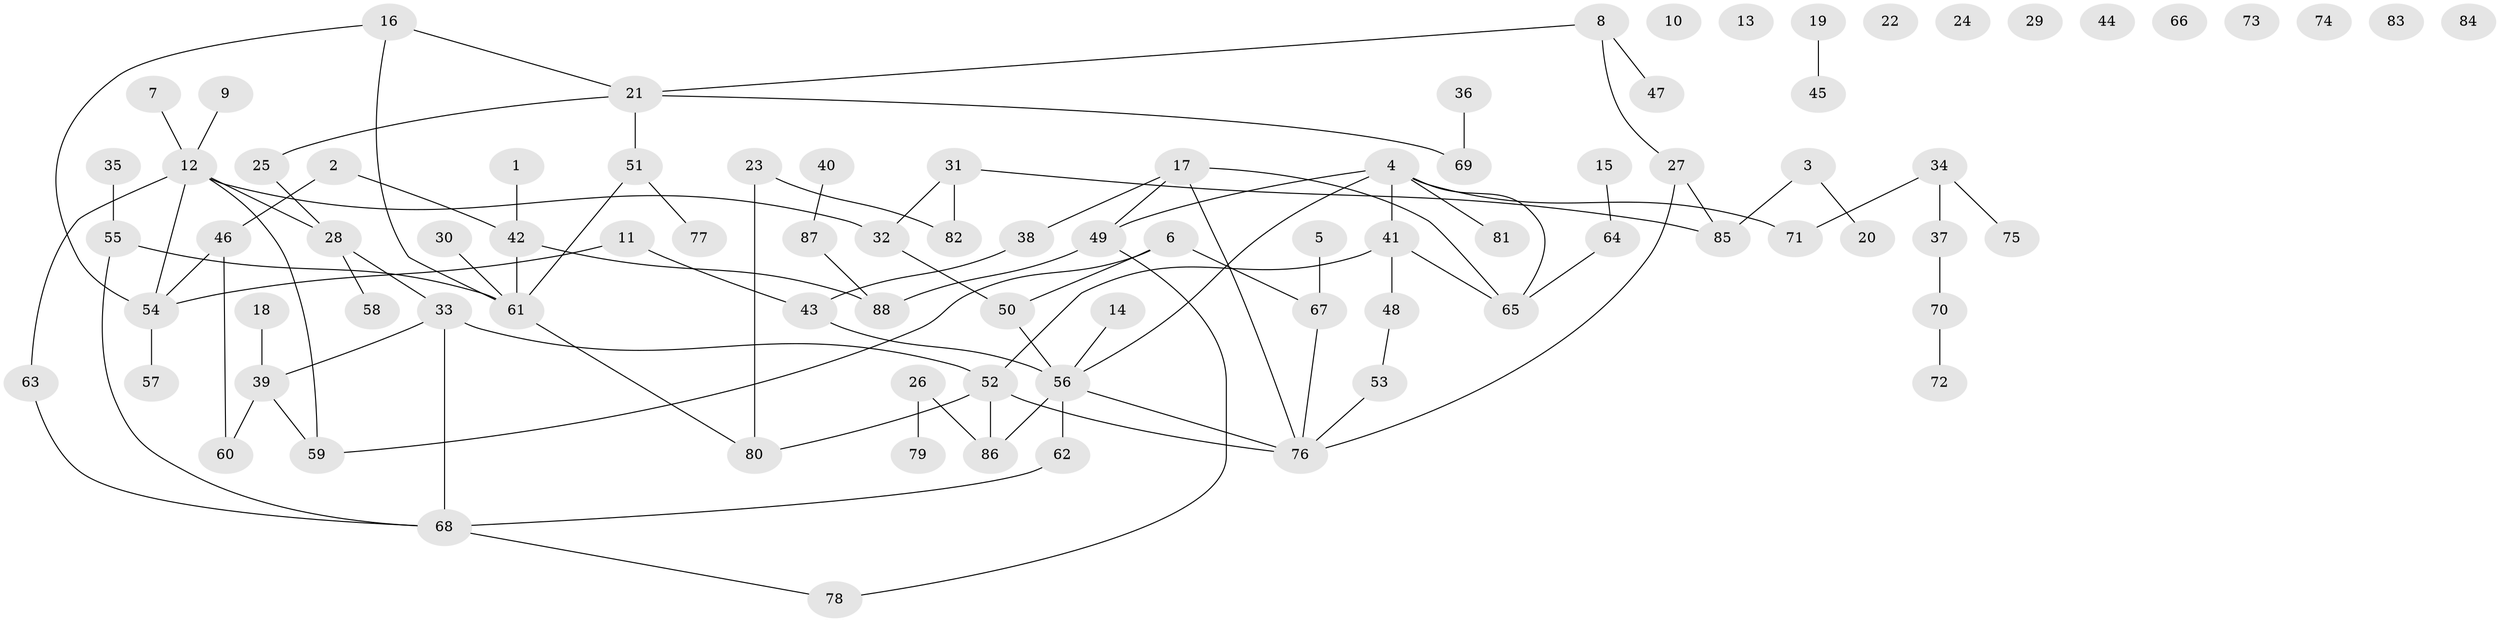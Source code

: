 // coarse degree distribution, {1: 0.25, 5: 0.045454545454545456, 2: 0.20454545454545456, 8: 0.022727272727272728, 4: 0.022727272727272728, 6: 0.022727272727272728, 10: 0.022727272727272728, 0: 0.25, 11: 0.022727272727272728, 3: 0.09090909090909091, 7: 0.022727272727272728, 9: 0.022727272727272728}
// Generated by graph-tools (version 1.1) at 2025/16/03/04/25 18:16:40]
// undirected, 88 vertices, 100 edges
graph export_dot {
graph [start="1"]
  node [color=gray90,style=filled];
  1;
  2;
  3;
  4;
  5;
  6;
  7;
  8;
  9;
  10;
  11;
  12;
  13;
  14;
  15;
  16;
  17;
  18;
  19;
  20;
  21;
  22;
  23;
  24;
  25;
  26;
  27;
  28;
  29;
  30;
  31;
  32;
  33;
  34;
  35;
  36;
  37;
  38;
  39;
  40;
  41;
  42;
  43;
  44;
  45;
  46;
  47;
  48;
  49;
  50;
  51;
  52;
  53;
  54;
  55;
  56;
  57;
  58;
  59;
  60;
  61;
  62;
  63;
  64;
  65;
  66;
  67;
  68;
  69;
  70;
  71;
  72;
  73;
  74;
  75;
  76;
  77;
  78;
  79;
  80;
  81;
  82;
  83;
  84;
  85;
  86;
  87;
  88;
  1 -- 42;
  2 -- 42;
  2 -- 46;
  3 -- 20;
  3 -- 85;
  4 -- 41;
  4 -- 49;
  4 -- 56;
  4 -- 65;
  4 -- 71;
  4 -- 81;
  5 -- 67;
  6 -- 50;
  6 -- 59;
  6 -- 67;
  7 -- 12;
  8 -- 21;
  8 -- 27;
  8 -- 47;
  9 -- 12;
  11 -- 43;
  11 -- 54;
  12 -- 28;
  12 -- 32;
  12 -- 54;
  12 -- 59;
  12 -- 63;
  14 -- 56;
  15 -- 64;
  16 -- 21;
  16 -- 54;
  16 -- 61;
  17 -- 38;
  17 -- 49;
  17 -- 65;
  17 -- 76;
  18 -- 39;
  19 -- 45;
  21 -- 25;
  21 -- 51;
  21 -- 69;
  23 -- 80;
  23 -- 82;
  25 -- 28;
  26 -- 79;
  26 -- 86;
  27 -- 76;
  27 -- 85;
  28 -- 33;
  28 -- 58;
  30 -- 61;
  31 -- 32;
  31 -- 82;
  31 -- 85;
  32 -- 50;
  33 -- 39;
  33 -- 52;
  33 -- 68;
  34 -- 37;
  34 -- 71;
  34 -- 75;
  35 -- 55;
  36 -- 69;
  37 -- 70;
  38 -- 43;
  39 -- 59;
  39 -- 60;
  40 -- 87;
  41 -- 48;
  41 -- 52;
  41 -- 65;
  42 -- 61;
  42 -- 88;
  43 -- 56;
  46 -- 54;
  46 -- 60;
  48 -- 53;
  49 -- 78;
  49 -- 88;
  50 -- 56;
  51 -- 61;
  51 -- 77;
  52 -- 76;
  52 -- 80;
  52 -- 86;
  53 -- 76;
  54 -- 57;
  55 -- 61;
  55 -- 68;
  56 -- 62;
  56 -- 76;
  56 -- 86;
  61 -- 80;
  62 -- 68;
  63 -- 68;
  64 -- 65;
  67 -- 76;
  68 -- 78;
  70 -- 72;
  87 -- 88;
}
